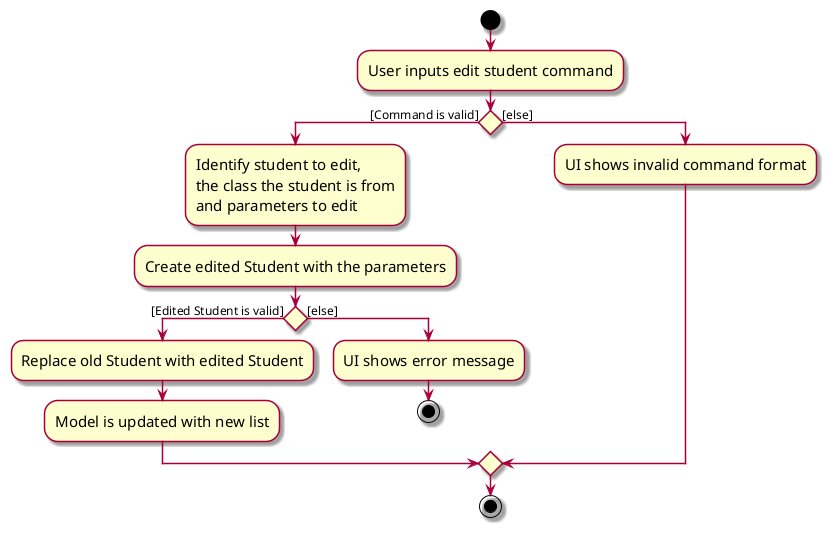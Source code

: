 @startuml
skin rose
skinparam ActivityFontSize 15
skinparam ArrowFontSize 12

start
:User inputs edit student command;

if () is ([Command is valid]) then
  :Identify student to edit,
  the class the student is from
  and parameters to edit;
  :Create edited Student with the parameters;
  if () is ([Edited Student is valid]) then
    :Replace old Student with edited Student;
    :Model is updated with new list;
  else ([else])
    :UI shows error message;
    stop
  endif
else ([else])
  :UI shows invalid command format;
endif

stop

@enduml
